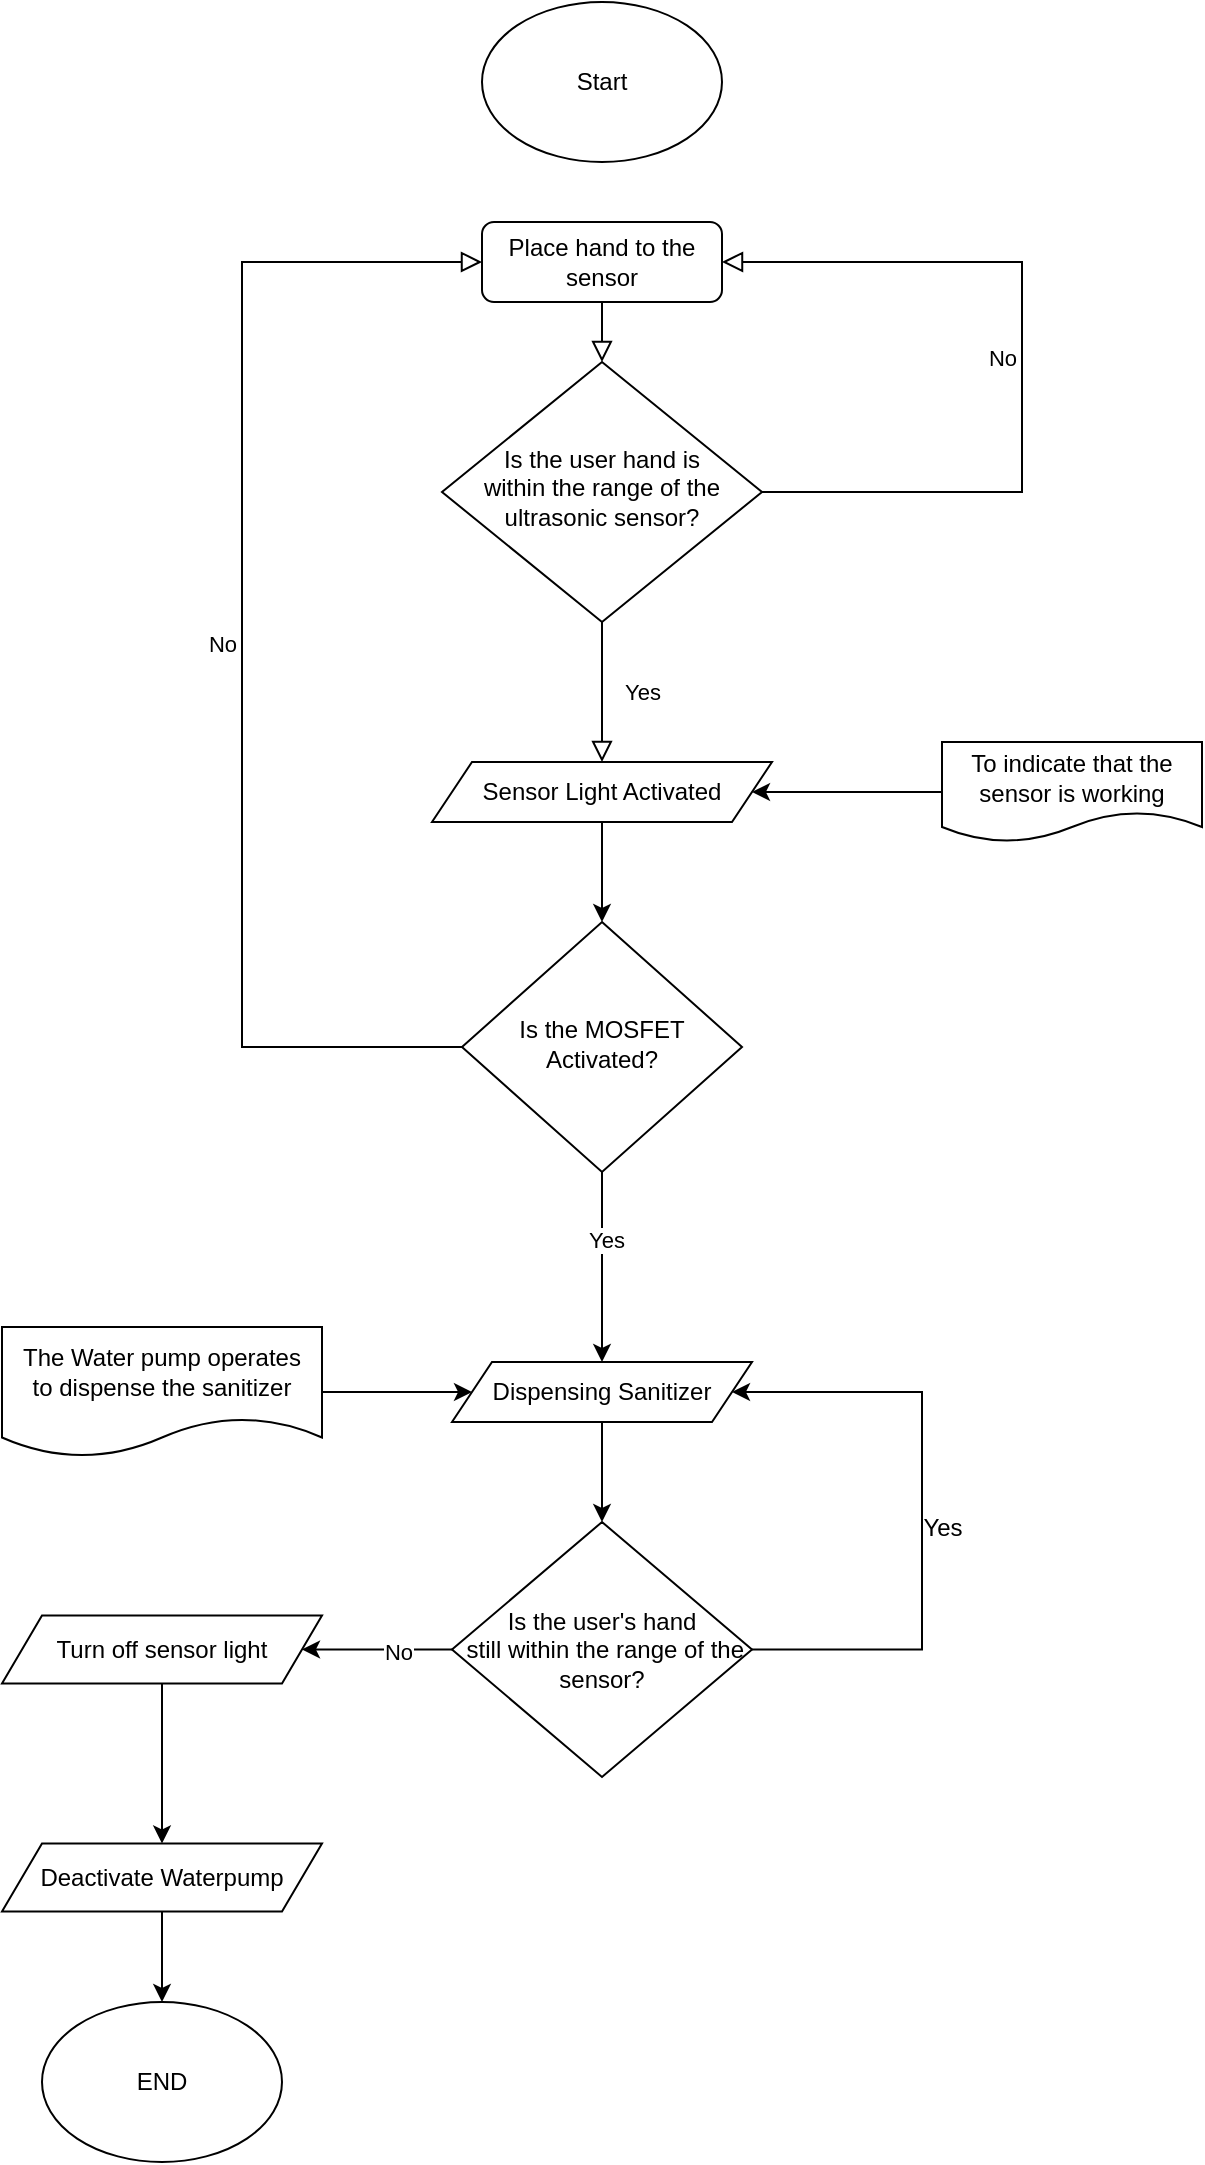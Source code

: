 <mxfile version="24.7.4">
  <diagram id="C5RBs43oDa-KdzZeNtuy" name="Page-1">
    <mxGraphModel dx="832" dy="447" grid="1" gridSize="10" guides="1" tooltips="1" connect="1" arrows="1" fold="1" page="1" pageScale="1" pageWidth="827" pageHeight="1169" math="0" shadow="0">
      <root>
        <mxCell id="WIyWlLk6GJQsqaUBKTNV-0" />
        <mxCell id="WIyWlLk6GJQsqaUBKTNV-1" parent="WIyWlLk6GJQsqaUBKTNV-0" />
        <mxCell id="WIyWlLk6GJQsqaUBKTNV-2" value="" style="rounded=0;html=1;jettySize=auto;orthogonalLoop=1;fontSize=11;endArrow=block;endFill=0;endSize=8;strokeWidth=1;shadow=0;labelBackgroundColor=none;edgeStyle=orthogonalEdgeStyle;" parent="WIyWlLk6GJQsqaUBKTNV-1" source="WIyWlLk6GJQsqaUBKTNV-3" target="WIyWlLk6GJQsqaUBKTNV-6" edge="1">
          <mxGeometry relative="1" as="geometry" />
        </mxCell>
        <mxCell id="WIyWlLk6GJQsqaUBKTNV-3" value="Place hand to the sensor" style="rounded=1;whiteSpace=wrap;html=1;fontSize=12;glass=0;strokeWidth=1;shadow=0;" parent="WIyWlLk6GJQsqaUBKTNV-1" vertex="1">
          <mxGeometry x="290" y="150" width="120" height="40" as="geometry" />
        </mxCell>
        <mxCell id="WIyWlLk6GJQsqaUBKTNV-4" value="Yes" style="rounded=0;html=1;jettySize=auto;orthogonalLoop=1;fontSize=11;endArrow=block;endFill=0;endSize=8;strokeWidth=1;shadow=0;labelBackgroundColor=none;edgeStyle=orthogonalEdgeStyle;entryX=0.5;entryY=0;entryDx=0;entryDy=0;" parent="WIyWlLk6GJQsqaUBKTNV-1" source="WIyWlLk6GJQsqaUBKTNV-6" target="Om-4Uz76bwNZcsCYQ2GR-2" edge="1">
          <mxGeometry y="20" relative="1" as="geometry">
            <mxPoint as="offset" />
            <mxPoint x="530" y="390" as="targetPoint" />
            <Array as="points">
              <mxPoint x="350" y="410" />
              <mxPoint x="350" y="410" />
            </Array>
          </mxGeometry>
        </mxCell>
        <mxCell id="WIyWlLk6GJQsqaUBKTNV-5" value="No" style="edgeStyle=orthogonalEdgeStyle;rounded=0;html=1;jettySize=auto;orthogonalLoop=1;fontSize=11;endArrow=block;endFill=0;endSize=8;strokeWidth=1;shadow=0;labelBackgroundColor=none;entryX=1;entryY=0.5;entryDx=0;entryDy=0;" parent="WIyWlLk6GJQsqaUBKTNV-1" source="WIyWlLk6GJQsqaUBKTNV-6" target="WIyWlLk6GJQsqaUBKTNV-3" edge="1">
          <mxGeometry y="10" relative="1" as="geometry">
            <mxPoint as="offset" />
            <mxPoint x="500" y="285" as="targetPoint" />
            <Array as="points">
              <mxPoint x="560" y="285" />
              <mxPoint x="560" y="170" />
            </Array>
          </mxGeometry>
        </mxCell>
        <mxCell id="WIyWlLk6GJQsqaUBKTNV-6" value="Is the user hand is &lt;br&gt;within the range of the ultrasonic sensor?" style="rhombus;whiteSpace=wrap;html=1;shadow=0;fontFamily=Helvetica;fontSize=12;align=center;strokeWidth=1;spacing=6;spacingTop=-4;" parent="WIyWlLk6GJQsqaUBKTNV-1" vertex="1">
          <mxGeometry x="270" y="220" width="160" height="130" as="geometry" />
        </mxCell>
        <mxCell id="WIyWlLk6GJQsqaUBKTNV-9" value="No" style="edgeStyle=orthogonalEdgeStyle;rounded=0;html=1;jettySize=auto;orthogonalLoop=1;fontSize=11;endArrow=block;endFill=0;endSize=8;strokeWidth=1;shadow=0;labelBackgroundColor=none;entryX=0;entryY=0.5;entryDx=0;entryDy=0;" parent="WIyWlLk6GJQsqaUBKTNV-1" source="WIyWlLk6GJQsqaUBKTNV-10" target="WIyWlLk6GJQsqaUBKTNV-3" edge="1">
          <mxGeometry y="10" relative="1" as="geometry">
            <mxPoint as="offset" />
            <mxPoint x="180" y="630" as="targetPoint" />
            <Array as="points">
              <mxPoint x="170" y="563" />
              <mxPoint x="170" y="170" />
            </Array>
          </mxGeometry>
        </mxCell>
        <mxCell id="Om-4Uz76bwNZcsCYQ2GR-7" style="edgeStyle=orthogonalEdgeStyle;rounded=0;orthogonalLoop=1;jettySize=auto;html=1;exitX=0.5;exitY=1;exitDx=0;exitDy=0;" edge="1" parent="WIyWlLk6GJQsqaUBKTNV-1" source="WIyWlLk6GJQsqaUBKTNV-10" target="Om-4Uz76bwNZcsCYQ2GR-6">
          <mxGeometry relative="1" as="geometry" />
        </mxCell>
        <mxCell id="Om-4Uz76bwNZcsCYQ2GR-8" value="Yes" style="edgeLabel;html=1;align=center;verticalAlign=middle;resizable=0;points=[];" vertex="1" connectable="0" parent="Om-4Uz76bwNZcsCYQ2GR-7">
          <mxGeometry x="-0.292" y="2" relative="1" as="geometry">
            <mxPoint as="offset" />
          </mxGeometry>
        </mxCell>
        <mxCell id="WIyWlLk6GJQsqaUBKTNV-10" value="Is the MOSFET Activated?" style="rhombus;whiteSpace=wrap;html=1;shadow=0;fontFamily=Helvetica;fontSize=12;align=center;strokeWidth=1;spacing=6;spacingTop=-4;" parent="WIyWlLk6GJQsqaUBKTNV-1" vertex="1">
          <mxGeometry x="280" y="500" width="140" height="125" as="geometry" />
        </mxCell>
        <mxCell id="8mQCQ7bgezWOQ-ldttVE-0" value="Start" style="ellipse;whiteSpace=wrap;html=1;" parent="WIyWlLk6GJQsqaUBKTNV-1" vertex="1">
          <mxGeometry x="290" y="40" width="120" height="80" as="geometry" />
        </mxCell>
        <mxCell id="Om-4Uz76bwNZcsCYQ2GR-5" style="edgeStyle=orthogonalEdgeStyle;rounded=0;orthogonalLoop=1;jettySize=auto;html=1;exitX=0.5;exitY=1;exitDx=0;exitDy=0;entryX=0.5;entryY=0;entryDx=0;entryDy=0;" edge="1" parent="WIyWlLk6GJQsqaUBKTNV-1" source="Om-4Uz76bwNZcsCYQ2GR-2" target="WIyWlLk6GJQsqaUBKTNV-10">
          <mxGeometry relative="1" as="geometry" />
        </mxCell>
        <mxCell id="Om-4Uz76bwNZcsCYQ2GR-2" value="Sensor Light Activated" style="shape=parallelogram;perimeter=parallelogramPerimeter;whiteSpace=wrap;html=1;fixedSize=1;" vertex="1" parent="WIyWlLk6GJQsqaUBKTNV-1">
          <mxGeometry x="265" y="420" width="170" height="30" as="geometry" />
        </mxCell>
        <mxCell id="Om-4Uz76bwNZcsCYQ2GR-13" style="edgeStyle=orthogonalEdgeStyle;rounded=0;orthogonalLoop=1;jettySize=auto;html=1;exitX=0.5;exitY=1;exitDx=0;exitDy=0;entryX=0.5;entryY=0;entryDx=0;entryDy=0;" edge="1" parent="WIyWlLk6GJQsqaUBKTNV-1" source="Om-4Uz76bwNZcsCYQ2GR-6" target="Om-4Uz76bwNZcsCYQ2GR-12">
          <mxGeometry relative="1" as="geometry" />
        </mxCell>
        <mxCell id="Om-4Uz76bwNZcsCYQ2GR-6" value="Dispensing Sanitizer" style="shape=parallelogram;perimeter=parallelogramPerimeter;whiteSpace=wrap;html=1;fixedSize=1;" vertex="1" parent="WIyWlLk6GJQsqaUBKTNV-1">
          <mxGeometry x="275" y="720" width="150" height="30" as="geometry" />
        </mxCell>
        <mxCell id="Om-4Uz76bwNZcsCYQ2GR-11" style="edgeStyle=orthogonalEdgeStyle;rounded=0;orthogonalLoop=1;jettySize=auto;html=1;exitX=0;exitY=0.5;exitDx=0;exitDy=0;" edge="1" parent="WIyWlLk6GJQsqaUBKTNV-1" source="Om-4Uz76bwNZcsCYQ2GR-9" target="Om-4Uz76bwNZcsCYQ2GR-2">
          <mxGeometry relative="1" as="geometry" />
        </mxCell>
        <mxCell id="Om-4Uz76bwNZcsCYQ2GR-9" value="To indicate that the sensor is working" style="shape=document;whiteSpace=wrap;html=1;boundedLbl=1;" vertex="1" parent="WIyWlLk6GJQsqaUBKTNV-1">
          <mxGeometry x="520" y="410" width="130" height="50" as="geometry" />
        </mxCell>
        <mxCell id="Om-4Uz76bwNZcsCYQ2GR-14" style="edgeStyle=orthogonalEdgeStyle;rounded=0;orthogonalLoop=1;jettySize=auto;html=1;exitX=1;exitY=0.5;exitDx=0;exitDy=0;entryX=1;entryY=0.5;entryDx=0;entryDy=0;" edge="1" parent="WIyWlLk6GJQsqaUBKTNV-1" source="Om-4Uz76bwNZcsCYQ2GR-12" target="Om-4Uz76bwNZcsCYQ2GR-6">
          <mxGeometry relative="1" as="geometry">
            <mxPoint x="490" y="730" as="targetPoint" />
            <Array as="points">
              <mxPoint x="510" y="864" />
              <mxPoint x="510" y="735" />
            </Array>
          </mxGeometry>
        </mxCell>
        <mxCell id="Om-4Uz76bwNZcsCYQ2GR-19" style="edgeStyle=orthogonalEdgeStyle;rounded=0;orthogonalLoop=1;jettySize=auto;html=1;exitX=0;exitY=0.5;exitDx=0;exitDy=0;entryX=1;entryY=0.5;entryDx=0;entryDy=0;" edge="1" parent="WIyWlLk6GJQsqaUBKTNV-1" source="Om-4Uz76bwNZcsCYQ2GR-12" target="Om-4Uz76bwNZcsCYQ2GR-18">
          <mxGeometry relative="1" as="geometry" />
        </mxCell>
        <mxCell id="Om-4Uz76bwNZcsCYQ2GR-29" value="No" style="edgeLabel;html=1;align=center;verticalAlign=middle;resizable=0;points=[];" vertex="1" connectable="0" parent="Om-4Uz76bwNZcsCYQ2GR-19">
          <mxGeometry x="-0.28" y="1" relative="1" as="geometry">
            <mxPoint as="offset" />
          </mxGeometry>
        </mxCell>
        <mxCell id="Om-4Uz76bwNZcsCYQ2GR-12" value="Is the user&#39;s hand&lt;br&gt;&amp;nbsp;still within the range of the sensor?" style="rhombus;whiteSpace=wrap;html=1;" vertex="1" parent="WIyWlLk6GJQsqaUBKTNV-1">
          <mxGeometry x="275" y="800" width="150" height="127.5" as="geometry" />
        </mxCell>
        <mxCell id="Om-4Uz76bwNZcsCYQ2GR-17" value="Yes" style="text;html=1;align=center;verticalAlign=middle;resizable=0;points=[];autosize=1;strokeColor=none;fillColor=none;" vertex="1" parent="WIyWlLk6GJQsqaUBKTNV-1">
          <mxGeometry x="500" y="788" width="40" height="30" as="geometry" />
        </mxCell>
        <mxCell id="Om-4Uz76bwNZcsCYQ2GR-23" value="" style="edgeStyle=orthogonalEdgeStyle;rounded=0;orthogonalLoop=1;jettySize=auto;html=1;" edge="1" parent="WIyWlLk6GJQsqaUBKTNV-1" source="Om-4Uz76bwNZcsCYQ2GR-18" target="Om-4Uz76bwNZcsCYQ2GR-22">
          <mxGeometry relative="1" as="geometry" />
        </mxCell>
        <mxCell id="Om-4Uz76bwNZcsCYQ2GR-18" value="Turn off sensor light" style="shape=parallelogram;perimeter=parallelogramPerimeter;whiteSpace=wrap;html=1;fixedSize=1;" vertex="1" parent="WIyWlLk6GJQsqaUBKTNV-1">
          <mxGeometry x="50" y="846.75" width="160" height="34" as="geometry" />
        </mxCell>
        <mxCell id="Om-4Uz76bwNZcsCYQ2GR-28" style="edgeStyle=orthogonalEdgeStyle;rounded=0;orthogonalLoop=1;jettySize=auto;html=1;exitX=0.5;exitY=1;exitDx=0;exitDy=0;entryX=0.5;entryY=0;entryDx=0;entryDy=0;" edge="1" parent="WIyWlLk6GJQsqaUBKTNV-1" source="Om-4Uz76bwNZcsCYQ2GR-22" target="Om-4Uz76bwNZcsCYQ2GR-27">
          <mxGeometry relative="1" as="geometry" />
        </mxCell>
        <mxCell id="Om-4Uz76bwNZcsCYQ2GR-22" value="Deactivate Waterpump" style="shape=parallelogram;perimeter=parallelogramPerimeter;whiteSpace=wrap;html=1;fixedSize=1;" vertex="1" parent="WIyWlLk6GJQsqaUBKTNV-1">
          <mxGeometry x="50" y="960.75" width="160" height="34" as="geometry" />
        </mxCell>
        <mxCell id="Om-4Uz76bwNZcsCYQ2GR-25" style="edgeStyle=orthogonalEdgeStyle;rounded=0;orthogonalLoop=1;jettySize=auto;html=1;exitX=1;exitY=0.5;exitDx=0;exitDy=0;entryX=0;entryY=0.5;entryDx=0;entryDy=0;" edge="1" parent="WIyWlLk6GJQsqaUBKTNV-1" source="Om-4Uz76bwNZcsCYQ2GR-24" target="Om-4Uz76bwNZcsCYQ2GR-6">
          <mxGeometry relative="1" as="geometry" />
        </mxCell>
        <mxCell id="Om-4Uz76bwNZcsCYQ2GR-24" value="The Water pump operates&lt;br&gt;to dispense the sanitizer" style="shape=document;whiteSpace=wrap;html=1;boundedLbl=1;" vertex="1" parent="WIyWlLk6GJQsqaUBKTNV-1">
          <mxGeometry x="50" y="702.5" width="160" height="65" as="geometry" />
        </mxCell>
        <mxCell id="Om-4Uz76bwNZcsCYQ2GR-27" value="END" style="ellipse;whiteSpace=wrap;html=1;" vertex="1" parent="WIyWlLk6GJQsqaUBKTNV-1">
          <mxGeometry x="70" y="1040" width="120" height="80" as="geometry" />
        </mxCell>
      </root>
    </mxGraphModel>
  </diagram>
</mxfile>
